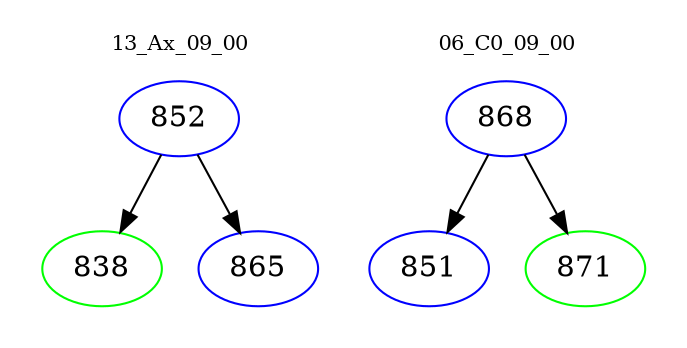 digraph{
subgraph cluster_0 {
color = white
label = "13_Ax_09_00";
fontsize=10;
T0_852 [label="852", color="blue"]
T0_852 -> T0_838 [color="black"]
T0_838 [label="838", color="green"]
T0_852 -> T0_865 [color="black"]
T0_865 [label="865", color="blue"]
}
subgraph cluster_1 {
color = white
label = "06_C0_09_00";
fontsize=10;
T1_868 [label="868", color="blue"]
T1_868 -> T1_851 [color="black"]
T1_851 [label="851", color="blue"]
T1_868 -> T1_871 [color="black"]
T1_871 [label="871", color="green"]
}
}
